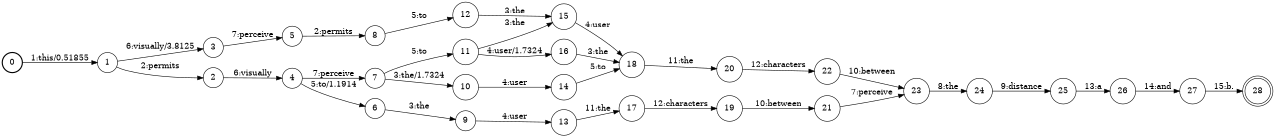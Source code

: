 digraph FST {
rankdir = LR;
size = "8.5,11";
label = "";
center = 1;
orientation = Portrait;
ranksep = "0.4";
nodesep = "0.25";
0 [label = "0", shape = circle, style = bold, fontsize = 14]
	0 -> 1 [label = "1:this/0.51855", fontsize = 14];
1 [label = "1", shape = circle, style = solid, fontsize = 14]
	1 -> 2 [label = "2:permits", fontsize = 14];
	1 -> 3 [label = "6:visually/3.8125", fontsize = 14];
2 [label = "2", shape = circle, style = solid, fontsize = 14]
	2 -> 4 [label = "6:visually", fontsize = 14];
3 [label = "3", shape = circle, style = solid, fontsize = 14]
	3 -> 5 [label = "7:perceive", fontsize = 14];
4 [label = "4", shape = circle, style = solid, fontsize = 14]
	4 -> 6 [label = "5:to/1.1914", fontsize = 14];
	4 -> 7 [label = "7:perceive", fontsize = 14];
5 [label = "5", shape = circle, style = solid, fontsize = 14]
	5 -> 8 [label = "2:permits", fontsize = 14];
6 [label = "6", shape = circle, style = solid, fontsize = 14]
	6 -> 9 [label = "3:the", fontsize = 14];
7 [label = "7", shape = circle, style = solid, fontsize = 14]
	7 -> 10 [label = "3:the/1.7324", fontsize = 14];
	7 -> 11 [label = "5:to", fontsize = 14];
8 [label = "8", shape = circle, style = solid, fontsize = 14]
	8 -> 12 [label = "5:to", fontsize = 14];
9 [label = "9", shape = circle, style = solid, fontsize = 14]
	9 -> 13 [label = "4:user", fontsize = 14];
10 [label = "10", shape = circle, style = solid, fontsize = 14]
	10 -> 14 [label = "4:user", fontsize = 14];
11 [label = "11", shape = circle, style = solid, fontsize = 14]
	11 -> 15 [label = "3:the", fontsize = 14];
	11 -> 16 [label = "4:user/1.7324", fontsize = 14];
12 [label = "12", shape = circle, style = solid, fontsize = 14]
	12 -> 15 [label = "3:the", fontsize = 14];
13 [label = "13", shape = circle, style = solid, fontsize = 14]
	13 -> 17 [label = "11:the", fontsize = 14];
14 [label = "14", shape = circle, style = solid, fontsize = 14]
	14 -> 18 [label = "5:to", fontsize = 14];
15 [label = "15", shape = circle, style = solid, fontsize = 14]
	15 -> 18 [label = "4:user", fontsize = 14];
16 [label = "16", shape = circle, style = solid, fontsize = 14]
	16 -> 18 [label = "3:the", fontsize = 14];
17 [label = "17", shape = circle, style = solid, fontsize = 14]
	17 -> 19 [label = "12:characters", fontsize = 14];
18 [label = "18", shape = circle, style = solid, fontsize = 14]
	18 -> 20 [label = "11:the", fontsize = 14];
19 [label = "19", shape = circle, style = solid, fontsize = 14]
	19 -> 21 [label = "10:between", fontsize = 14];
20 [label = "20", shape = circle, style = solid, fontsize = 14]
	20 -> 22 [label = "12:characters", fontsize = 14];
21 [label = "21", shape = circle, style = solid, fontsize = 14]
	21 -> 23 [label = "7:perceive", fontsize = 14];
22 [label = "22", shape = circle, style = solid, fontsize = 14]
	22 -> 23 [label = "10:between", fontsize = 14];
23 [label = "23", shape = circle, style = solid, fontsize = 14]
	23 -> 24 [label = "8:the", fontsize = 14];
24 [label = "24", shape = circle, style = solid, fontsize = 14]
	24 -> 25 [label = "9:distance", fontsize = 14];
25 [label = "25", shape = circle, style = solid, fontsize = 14]
	25 -> 26 [label = "13:a", fontsize = 14];
26 [label = "26", shape = circle, style = solid, fontsize = 14]
	26 -> 27 [label = "14:and", fontsize = 14];
27 [label = "27", shape = circle, style = solid, fontsize = 14]
	27 -> 28 [label = "15:b.", fontsize = 14];
28 [label = "28", shape = doublecircle, style = solid, fontsize = 14]
}
